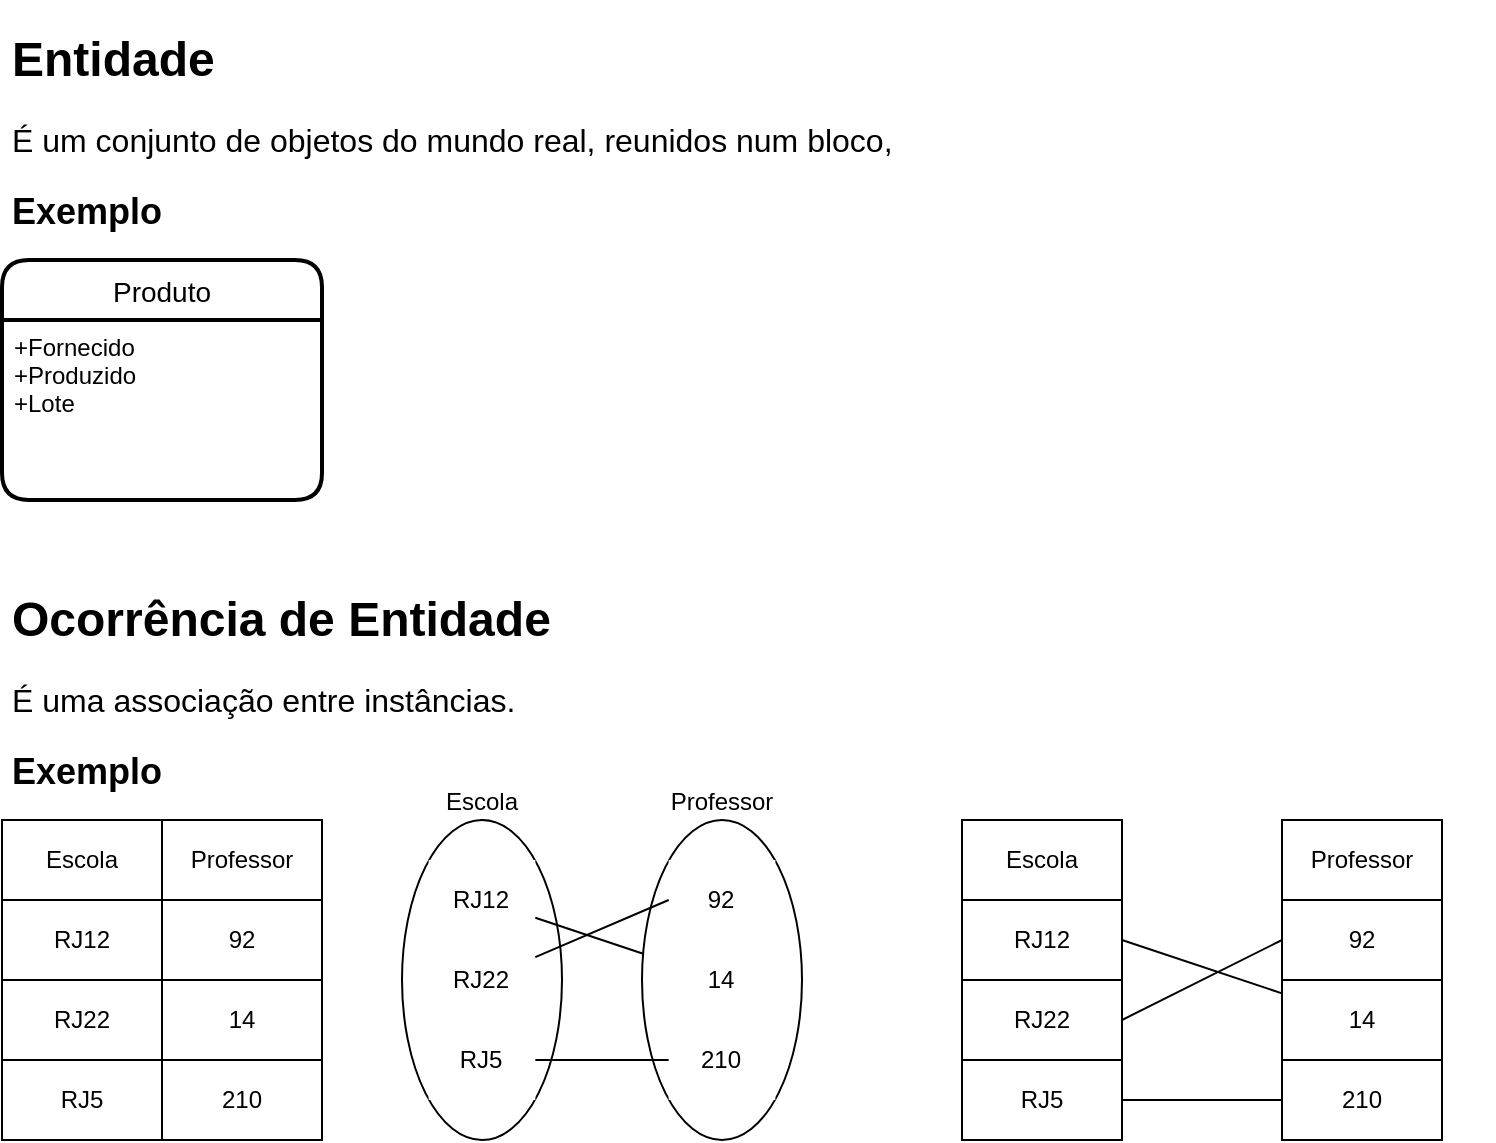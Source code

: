 <mxfile version="14.5.1" type="device"><diagram id="KAsA0IDncmltGRzoA1L6" name="Página-1"><mxGraphModel dx="918" dy="920" grid="1" gridSize="10" guides="1" tooltips="1" connect="1" arrows="1" fold="1" page="1" pageScale="1" pageWidth="827" pageHeight="1169" math="0" shadow="0"><root><mxCell id="0"/><mxCell id="1" parent="0"/><mxCell id="S13UcfCHqJsHMaoaJ1gi-5" value="&lt;h1&gt;Entidade&lt;/h1&gt;&lt;p style=&quot;font-size: 16px&quot;&gt;É um conjunto de objetos do mundo real, reunidos num bloco,&lt;/p&gt;&lt;h2&gt;Exemplo&lt;/h2&gt;" style="text;html=1;strokeColor=none;fillColor=none;spacing=5;spacingTop=-20;whiteSpace=wrap;overflow=hidden;rounded=0;" vertex="1" parent="1"><mxGeometry x="40" y="40" width="746" height="120" as="geometry"/></mxCell><mxCell id="S13UcfCHqJsHMaoaJ1gi-6" value="&lt;h1&gt;Ocorrência de Entidade&lt;/h1&gt;&lt;p style=&quot;font-size: 16px&quot;&gt;É uma associação entre instâncias.&lt;/p&gt;&lt;h2&gt;Exemplo&lt;/h2&gt;" style="text;html=1;strokeColor=none;fillColor=none;spacing=5;spacingTop=-20;whiteSpace=wrap;overflow=hidden;rounded=0;" vertex="1" parent="1"><mxGeometry x="40" y="320" width="746" height="120" as="geometry"/></mxCell><mxCell id="S13UcfCHqJsHMaoaJ1gi-22" value="" style="shape=table;html=1;whiteSpace=wrap;startSize=0;container=1;collapsible=0;childLayout=tableLayout;" vertex="1" parent="1"><mxGeometry x="40" y="440" width="160" height="160" as="geometry"/></mxCell><mxCell id="S13UcfCHqJsHMaoaJ1gi-23" value="" style="shape=partialRectangle;html=1;whiteSpace=wrap;collapsible=0;dropTarget=0;pointerEvents=0;fillColor=none;top=0;left=0;bottom=0;right=0;points=[[0,0.5],[1,0.5]];portConstraint=eastwest;" vertex="1" parent="S13UcfCHqJsHMaoaJ1gi-22"><mxGeometry width="160" height="40" as="geometry"/></mxCell><mxCell id="S13UcfCHqJsHMaoaJ1gi-24" value="Escola" style="shape=partialRectangle;html=1;whiteSpace=wrap;connectable=0;overflow=hidden;fillColor=none;top=0;left=0;bottom=0;right=0;" vertex="1" parent="S13UcfCHqJsHMaoaJ1gi-23"><mxGeometry width="80" height="40" as="geometry"/></mxCell><mxCell id="S13UcfCHqJsHMaoaJ1gi-25" value="Professor" style="shape=partialRectangle;html=1;whiteSpace=wrap;connectable=0;overflow=hidden;fillColor=none;top=0;left=0;bottom=0;right=0;" vertex="1" parent="S13UcfCHqJsHMaoaJ1gi-23"><mxGeometry x="80" width="80" height="40" as="geometry"/></mxCell><mxCell id="S13UcfCHqJsHMaoaJ1gi-26" value="" style="shape=partialRectangle;html=1;whiteSpace=wrap;collapsible=0;dropTarget=0;pointerEvents=0;fillColor=none;top=0;left=0;bottom=0;right=0;points=[[0,0.5],[1,0.5]];portConstraint=eastwest;" vertex="1" parent="S13UcfCHqJsHMaoaJ1gi-22"><mxGeometry y="40" width="160" height="40" as="geometry"/></mxCell><mxCell id="S13UcfCHqJsHMaoaJ1gi-27" value="RJ12" style="shape=partialRectangle;html=1;whiteSpace=wrap;connectable=0;overflow=hidden;fillColor=none;top=0;left=0;bottom=0;right=0;" vertex="1" parent="S13UcfCHqJsHMaoaJ1gi-26"><mxGeometry width="80" height="40" as="geometry"/></mxCell><mxCell id="S13UcfCHqJsHMaoaJ1gi-28" value="92" style="shape=partialRectangle;html=1;whiteSpace=wrap;connectable=0;overflow=hidden;fillColor=none;top=0;left=0;bottom=0;right=0;" vertex="1" parent="S13UcfCHqJsHMaoaJ1gi-26"><mxGeometry x="80" width="80" height="40" as="geometry"/></mxCell><mxCell id="S13UcfCHqJsHMaoaJ1gi-29" value="" style="shape=partialRectangle;html=1;whiteSpace=wrap;collapsible=0;dropTarget=0;pointerEvents=0;fillColor=none;top=0;left=0;bottom=0;right=0;points=[[0,0.5],[1,0.5]];portConstraint=eastwest;" vertex="1" parent="S13UcfCHqJsHMaoaJ1gi-22"><mxGeometry y="80" width="160" height="40" as="geometry"/></mxCell><mxCell id="S13UcfCHqJsHMaoaJ1gi-30" value="RJ22" style="shape=partialRectangle;html=1;whiteSpace=wrap;connectable=0;overflow=hidden;fillColor=none;top=0;left=0;bottom=0;right=0;" vertex="1" parent="S13UcfCHqJsHMaoaJ1gi-29"><mxGeometry width="80" height="40" as="geometry"/></mxCell><mxCell id="S13UcfCHqJsHMaoaJ1gi-31" value="14" style="shape=partialRectangle;html=1;whiteSpace=wrap;connectable=0;overflow=hidden;fillColor=none;top=0;left=0;bottom=0;right=0;" vertex="1" parent="S13UcfCHqJsHMaoaJ1gi-29"><mxGeometry x="80" width="80" height="40" as="geometry"/></mxCell><mxCell id="S13UcfCHqJsHMaoaJ1gi-32" value="" style="shape=partialRectangle;html=1;whiteSpace=wrap;collapsible=0;dropTarget=0;pointerEvents=0;fillColor=none;top=0;left=0;bottom=0;right=0;points=[[0,0.5],[1,0.5]];portConstraint=eastwest;" vertex="1" parent="S13UcfCHqJsHMaoaJ1gi-22"><mxGeometry y="120" width="160" height="40" as="geometry"/></mxCell><mxCell id="S13UcfCHqJsHMaoaJ1gi-33" value="RJ5" style="shape=partialRectangle;html=1;whiteSpace=wrap;connectable=0;overflow=hidden;fillColor=none;top=0;left=0;bottom=0;right=0;" vertex="1" parent="S13UcfCHqJsHMaoaJ1gi-32"><mxGeometry width="80" height="40" as="geometry"/></mxCell><mxCell id="S13UcfCHqJsHMaoaJ1gi-34" value="210" style="shape=partialRectangle;html=1;whiteSpace=wrap;connectable=0;overflow=hidden;fillColor=none;top=0;left=0;bottom=0;right=0;" vertex="1" parent="S13UcfCHqJsHMaoaJ1gi-32"><mxGeometry x="80" width="80" height="40" as="geometry"/></mxCell><mxCell id="S13UcfCHqJsHMaoaJ1gi-42" value="" style="group" vertex="1" connectable="0" parent="1"><mxGeometry x="240" y="440" width="80" height="160" as="geometry"/></mxCell><mxCell id="S13UcfCHqJsHMaoaJ1gi-38" value="Escola" style="ellipse;whiteSpace=wrap;html=1;comic=0;labelPosition=center;verticalLabelPosition=top;align=center;verticalAlign=bottom;" vertex="1" parent="S13UcfCHqJsHMaoaJ1gi-42"><mxGeometry width="80" height="160" as="geometry"/></mxCell><mxCell id="S13UcfCHqJsHMaoaJ1gi-56" value="" style="shape=table;html=1;whiteSpace=wrap;startSize=0;container=1;collapsible=0;childLayout=tableLayout;strokeColor=none;" vertex="1" parent="S13UcfCHqJsHMaoaJ1gi-42"><mxGeometry x="13.333" y="20" width="53.333" height="120" as="geometry"/></mxCell><mxCell id="S13UcfCHqJsHMaoaJ1gi-60" value="" style="shape=partialRectangle;html=1;whiteSpace=wrap;collapsible=0;dropTarget=0;pointerEvents=0;fillColor=none;top=0;left=0;bottom=0;right=0;points=[[0,0.5],[1,0.5]];portConstraint=eastwest;" vertex="1" parent="S13UcfCHqJsHMaoaJ1gi-56"><mxGeometry width="53.333" height="40" as="geometry"/></mxCell><mxCell id="S13UcfCHqJsHMaoaJ1gi-61" value="RJ12" style="shape=partialRectangle;html=1;whiteSpace=wrap;connectable=0;overflow=hidden;fillColor=none;top=0;left=0;bottom=0;right=0;" vertex="1" parent="S13UcfCHqJsHMaoaJ1gi-60"><mxGeometry width="53" height="40" as="geometry"/></mxCell><mxCell id="S13UcfCHqJsHMaoaJ1gi-63" value="" style="shape=partialRectangle;html=1;whiteSpace=wrap;collapsible=0;dropTarget=0;pointerEvents=0;fillColor=none;top=0;left=0;bottom=0;right=0;points=[[0,0.5],[1,0.5]];portConstraint=eastwest;" vertex="1" parent="S13UcfCHqJsHMaoaJ1gi-56"><mxGeometry y="40" width="53.333" height="40" as="geometry"/></mxCell><mxCell id="S13UcfCHqJsHMaoaJ1gi-64" value="RJ22" style="shape=partialRectangle;html=1;whiteSpace=wrap;connectable=0;overflow=hidden;fillColor=none;top=0;left=0;bottom=0;right=0;" vertex="1" parent="S13UcfCHqJsHMaoaJ1gi-63"><mxGeometry width="53" height="40" as="geometry"/></mxCell><mxCell id="S13UcfCHqJsHMaoaJ1gi-66" value="" style="shape=partialRectangle;html=1;whiteSpace=wrap;collapsible=0;dropTarget=0;pointerEvents=0;fillColor=none;top=0;left=0;bottom=0;right=0;points=[[0,0.5],[1,0.5]];portConstraint=eastwest;" vertex="1" parent="S13UcfCHqJsHMaoaJ1gi-56"><mxGeometry y="80" width="53.333" height="40" as="geometry"/></mxCell><mxCell id="S13UcfCHqJsHMaoaJ1gi-67" value="RJ5" style="shape=partialRectangle;html=1;whiteSpace=wrap;connectable=0;overflow=hidden;fillColor=none;top=0;left=0;bottom=0;right=0;" vertex="1" parent="S13UcfCHqJsHMaoaJ1gi-66"><mxGeometry width="53" height="40" as="geometry"/></mxCell><mxCell id="S13UcfCHqJsHMaoaJ1gi-55" style="rounded=0;orthogonalLoop=1;jettySize=auto;html=1;endArrow=none;endFill=0;" edge="1" parent="1" source="S13UcfCHqJsHMaoaJ1gi-60" target="S13UcfCHqJsHMaoaJ1gi-74"><mxGeometry relative="1" as="geometry"><mxPoint x="350" y="520.0" as="sourcePoint"/><mxPoint x="410" y="507.5" as="targetPoint"/></mxGeometry></mxCell><mxCell id="S13UcfCHqJsHMaoaJ1gi-69" value="P" style="group" vertex="1" connectable="0" parent="1"><mxGeometry x="360" y="440" width="80" height="160" as="geometry"/></mxCell><mxCell id="S13UcfCHqJsHMaoaJ1gi-70" value="Professor" style="ellipse;whiteSpace=wrap;html=1;comic=0;labelPosition=center;verticalLabelPosition=top;align=center;verticalAlign=bottom;" vertex="1" parent="S13UcfCHqJsHMaoaJ1gi-69"><mxGeometry width="80" height="160" as="geometry"/></mxCell><mxCell id="S13UcfCHqJsHMaoaJ1gi-71" value="" style="shape=table;html=1;whiteSpace=wrap;startSize=0;container=1;collapsible=0;childLayout=tableLayout;strokeColor=none;" vertex="1" parent="S13UcfCHqJsHMaoaJ1gi-69"><mxGeometry x="13.333" y="20" width="53.333" height="120" as="geometry"/></mxCell><mxCell id="S13UcfCHqJsHMaoaJ1gi-72" value="" style="shape=partialRectangle;html=1;whiteSpace=wrap;collapsible=0;dropTarget=0;pointerEvents=0;fillColor=none;top=0;left=0;bottom=0;right=0;points=[[0,0.5],[1,0.5]];portConstraint=eastwest;" vertex="1" parent="S13UcfCHqJsHMaoaJ1gi-71"><mxGeometry width="53.333" height="40" as="geometry"/></mxCell><mxCell id="S13UcfCHqJsHMaoaJ1gi-73" value="92" style="shape=partialRectangle;html=1;whiteSpace=wrap;connectable=0;overflow=hidden;fillColor=none;top=0;left=0;bottom=0;right=0;" vertex="1" parent="S13UcfCHqJsHMaoaJ1gi-72"><mxGeometry width="53" height="40" as="geometry"/></mxCell><mxCell id="S13UcfCHqJsHMaoaJ1gi-74" value="" style="shape=partialRectangle;html=1;whiteSpace=wrap;collapsible=0;dropTarget=0;pointerEvents=0;fillColor=none;top=0;left=0;bottom=0;right=0;points=[[0,0.5],[1,0.5]];portConstraint=eastwest;" vertex="1" parent="S13UcfCHqJsHMaoaJ1gi-71"><mxGeometry y="40" width="53.333" height="40" as="geometry"/></mxCell><mxCell id="S13UcfCHqJsHMaoaJ1gi-75" value="14" style="shape=partialRectangle;html=1;whiteSpace=wrap;connectable=0;overflow=hidden;fillColor=none;top=0;left=0;bottom=0;right=0;" vertex="1" parent="S13UcfCHqJsHMaoaJ1gi-74"><mxGeometry width="53" height="40" as="geometry"/></mxCell><mxCell id="S13UcfCHqJsHMaoaJ1gi-76" value="" style="shape=partialRectangle;html=1;whiteSpace=wrap;collapsible=0;dropTarget=0;pointerEvents=0;fillColor=none;top=0;left=0;bottom=0;right=0;points=[[0,0.5],[1,0.5]];portConstraint=eastwest;" vertex="1" parent="S13UcfCHqJsHMaoaJ1gi-71"><mxGeometry y="80" width="53.333" height="40" as="geometry"/></mxCell><mxCell id="S13UcfCHqJsHMaoaJ1gi-77" value="210" style="shape=partialRectangle;html=1;whiteSpace=wrap;connectable=0;overflow=hidden;fillColor=none;top=0;left=0;bottom=0;right=0;" vertex="1" parent="S13UcfCHqJsHMaoaJ1gi-76"><mxGeometry width="53" height="40" as="geometry"/></mxCell><mxCell id="S13UcfCHqJsHMaoaJ1gi-78" style="edgeStyle=none;rounded=0;orthogonalLoop=1;jettySize=auto;html=1;entryX=0;entryY=0.5;entryDx=0;entryDy=0;endArrow=none;endFill=0;" edge="1" parent="1" source="S13UcfCHqJsHMaoaJ1gi-63" target="S13UcfCHqJsHMaoaJ1gi-72"><mxGeometry relative="1" as="geometry"/></mxCell><mxCell id="S13UcfCHqJsHMaoaJ1gi-79" style="edgeStyle=none;rounded=0;orthogonalLoop=1;jettySize=auto;html=1;exitX=1;exitY=0.5;exitDx=0;exitDy=0;endArrow=none;endFill=0;" edge="1" parent="1" source="S13UcfCHqJsHMaoaJ1gi-66" target="S13UcfCHqJsHMaoaJ1gi-76"><mxGeometry relative="1" as="geometry"/></mxCell><mxCell id="S13UcfCHqJsHMaoaJ1gi-80" value="" style="shape=table;html=1;whiteSpace=wrap;startSize=0;container=1;collapsible=0;childLayout=tableLayout;" vertex="1" parent="1"><mxGeometry x="680" y="440" width="80" height="160.0" as="geometry"/></mxCell><mxCell id="S13UcfCHqJsHMaoaJ1gi-81" value="" style="shape=partialRectangle;html=1;whiteSpace=wrap;collapsible=0;dropTarget=0;pointerEvents=0;fillColor=none;top=0;left=0;bottom=0;right=0;points=[[0,0.5],[1,0.5]];portConstraint=eastwest;" vertex="1" parent="S13UcfCHqJsHMaoaJ1gi-80"><mxGeometry width="80" height="40" as="geometry"/></mxCell><mxCell id="S13UcfCHqJsHMaoaJ1gi-83" value="Professor" style="shape=partialRectangle;html=1;whiteSpace=wrap;connectable=0;overflow=hidden;fillColor=none;top=0;left=0;bottom=0;right=0;" vertex="1" parent="S13UcfCHqJsHMaoaJ1gi-81"><mxGeometry width="80" height="40" as="geometry"/></mxCell><mxCell id="S13UcfCHqJsHMaoaJ1gi-84" value="" style="shape=partialRectangle;html=1;whiteSpace=wrap;collapsible=0;dropTarget=0;pointerEvents=0;fillColor=none;top=0;left=0;bottom=0;right=0;points=[[0,0.5],[1,0.5]];portConstraint=eastwest;" vertex="1" parent="S13UcfCHqJsHMaoaJ1gi-80"><mxGeometry y="40" width="80" height="40" as="geometry"/></mxCell><mxCell id="S13UcfCHqJsHMaoaJ1gi-86" value="92" style="shape=partialRectangle;html=1;whiteSpace=wrap;connectable=0;overflow=hidden;fillColor=none;top=0;left=0;bottom=0;right=0;" vertex="1" parent="S13UcfCHqJsHMaoaJ1gi-84"><mxGeometry width="80" height="40" as="geometry"/></mxCell><mxCell id="S13UcfCHqJsHMaoaJ1gi-87" value="" style="shape=partialRectangle;html=1;whiteSpace=wrap;collapsible=0;dropTarget=0;pointerEvents=0;fillColor=none;top=0;left=0;bottom=0;right=0;points=[[0,0.5],[1,0.5]];portConstraint=eastwest;" vertex="1" parent="S13UcfCHqJsHMaoaJ1gi-80"><mxGeometry y="80" width="80" height="40" as="geometry"/></mxCell><mxCell id="S13UcfCHqJsHMaoaJ1gi-89" value="14" style="shape=partialRectangle;html=1;whiteSpace=wrap;connectable=0;overflow=hidden;fillColor=none;top=0;left=0;bottom=0;right=0;" vertex="1" parent="S13UcfCHqJsHMaoaJ1gi-87"><mxGeometry width="80" height="40" as="geometry"/></mxCell><mxCell id="S13UcfCHqJsHMaoaJ1gi-90" value="" style="shape=partialRectangle;html=1;whiteSpace=wrap;collapsible=0;dropTarget=0;pointerEvents=0;fillColor=none;top=0;left=0;bottom=0;right=0;points=[[0,0.5],[1,0.5]];portConstraint=eastwest;" vertex="1" parent="S13UcfCHqJsHMaoaJ1gi-80"><mxGeometry y="120" width="80" height="40" as="geometry"/></mxCell><mxCell id="S13UcfCHqJsHMaoaJ1gi-92" value="210" style="shape=partialRectangle;html=1;whiteSpace=wrap;connectable=0;overflow=hidden;fillColor=none;top=0;left=0;bottom=0;right=0;" vertex="1" parent="S13UcfCHqJsHMaoaJ1gi-90"><mxGeometry width="80" height="40" as="geometry"/></mxCell><mxCell id="S13UcfCHqJsHMaoaJ1gi-93" value="" style="shape=table;html=1;whiteSpace=wrap;startSize=0;container=1;collapsible=0;childLayout=tableLayout;" vertex="1" parent="1"><mxGeometry x="520" y="440" width="80" height="160" as="geometry"/></mxCell><mxCell id="S13UcfCHqJsHMaoaJ1gi-94" value="" style="shape=partialRectangle;html=1;whiteSpace=wrap;collapsible=0;dropTarget=0;pointerEvents=0;fillColor=none;top=0;left=0;bottom=0;right=0;points=[[0,0.5],[1,0.5]];portConstraint=eastwest;" vertex="1" parent="S13UcfCHqJsHMaoaJ1gi-93"><mxGeometry width="80" height="40" as="geometry"/></mxCell><mxCell id="S13UcfCHqJsHMaoaJ1gi-95" value="Escola" style="shape=partialRectangle;html=1;whiteSpace=wrap;connectable=0;overflow=hidden;fillColor=none;top=0;left=0;bottom=0;right=0;" vertex="1" parent="S13UcfCHqJsHMaoaJ1gi-94"><mxGeometry width="80" height="40" as="geometry"/></mxCell><mxCell id="S13UcfCHqJsHMaoaJ1gi-97" value="" style="shape=partialRectangle;html=1;whiteSpace=wrap;collapsible=0;dropTarget=0;pointerEvents=0;fillColor=none;top=0;left=0;bottom=0;right=0;points=[[0,0.5],[1,0.5]];portConstraint=eastwest;" vertex="1" parent="S13UcfCHqJsHMaoaJ1gi-93"><mxGeometry y="40" width="80" height="40" as="geometry"/></mxCell><mxCell id="S13UcfCHqJsHMaoaJ1gi-98" value="RJ12" style="shape=partialRectangle;html=1;whiteSpace=wrap;connectable=0;overflow=hidden;fillColor=none;top=0;left=0;bottom=0;right=0;" vertex="1" parent="S13UcfCHqJsHMaoaJ1gi-97"><mxGeometry width="80" height="40" as="geometry"/></mxCell><mxCell id="S13UcfCHqJsHMaoaJ1gi-100" value="" style="shape=partialRectangle;html=1;whiteSpace=wrap;collapsible=0;dropTarget=0;pointerEvents=0;fillColor=none;top=0;left=0;bottom=0;right=0;points=[[0,0.5],[1,0.5]];portConstraint=eastwest;" vertex="1" parent="S13UcfCHqJsHMaoaJ1gi-93"><mxGeometry y="80" width="80" height="40" as="geometry"/></mxCell><mxCell id="S13UcfCHqJsHMaoaJ1gi-101" value="RJ22" style="shape=partialRectangle;html=1;whiteSpace=wrap;connectable=0;overflow=hidden;fillColor=none;top=0;left=0;bottom=0;right=0;" vertex="1" parent="S13UcfCHqJsHMaoaJ1gi-100"><mxGeometry width="80" height="40" as="geometry"/></mxCell><mxCell id="S13UcfCHqJsHMaoaJ1gi-103" value="" style="shape=partialRectangle;html=1;whiteSpace=wrap;collapsible=0;dropTarget=0;pointerEvents=0;fillColor=none;top=0;left=0;bottom=0;right=0;points=[[0,0.5],[1,0.5]];portConstraint=eastwest;" vertex="1" parent="S13UcfCHqJsHMaoaJ1gi-93"><mxGeometry y="120" width="80" height="40" as="geometry"/></mxCell><mxCell id="S13UcfCHqJsHMaoaJ1gi-104" value="RJ5" style="shape=partialRectangle;html=1;whiteSpace=wrap;connectable=0;overflow=hidden;fillColor=none;top=0;left=0;bottom=0;right=0;" vertex="1" parent="S13UcfCHqJsHMaoaJ1gi-103"><mxGeometry width="80" height="40" as="geometry"/></mxCell><mxCell id="S13UcfCHqJsHMaoaJ1gi-106" style="edgeStyle=none;rounded=0;orthogonalLoop=1;jettySize=auto;html=1;endArrow=none;endFill=0;exitX=1;exitY=0.5;exitDx=0;exitDy=0;" edge="1" parent="1" source="S13UcfCHqJsHMaoaJ1gi-97" target="S13UcfCHqJsHMaoaJ1gi-87"><mxGeometry relative="1" as="geometry"/></mxCell><mxCell id="S13UcfCHqJsHMaoaJ1gi-107" style="edgeStyle=none;rounded=0;orthogonalLoop=1;jettySize=auto;html=1;exitX=1;exitY=0.5;exitDx=0;exitDy=0;entryX=0;entryY=0.5;entryDx=0;entryDy=0;endArrow=none;endFill=0;" edge="1" parent="1" source="S13UcfCHqJsHMaoaJ1gi-100" target="S13UcfCHqJsHMaoaJ1gi-84"><mxGeometry relative="1" as="geometry"/></mxCell><mxCell id="S13UcfCHqJsHMaoaJ1gi-108" style="edgeStyle=none;rounded=0;orthogonalLoop=1;jettySize=auto;html=1;exitX=1;exitY=0.5;exitDx=0;exitDy=0;entryX=0;entryY=0.5;entryDx=0;entryDy=0;endArrow=none;endFill=0;" edge="1" parent="1" source="S13UcfCHqJsHMaoaJ1gi-103" target="S13UcfCHqJsHMaoaJ1gi-90"><mxGeometry relative="1" as="geometry"/></mxCell><mxCell id="S13UcfCHqJsHMaoaJ1gi-109" value="Produto" style="swimlane;childLayout=stackLayout;horizontal=1;startSize=30;horizontalStack=0;rounded=1;fontSize=14;fontStyle=0;strokeWidth=2;resizeParent=0;resizeLast=1;shadow=0;dashed=0;align=center;comic=0;" vertex="1" parent="1"><mxGeometry x="40" y="160" width="160" height="120" as="geometry"/></mxCell><mxCell id="S13UcfCHqJsHMaoaJ1gi-110" value="+Fornecido&#10;+Produzido&#10;+Lote" style="align=left;strokeColor=none;fillColor=none;spacingLeft=4;fontSize=12;verticalAlign=top;resizable=0;rotatable=0;part=1;" vertex="1" parent="S13UcfCHqJsHMaoaJ1gi-109"><mxGeometry y="30" width="160" height="90" as="geometry"/></mxCell></root></mxGraphModel></diagram></mxfile>